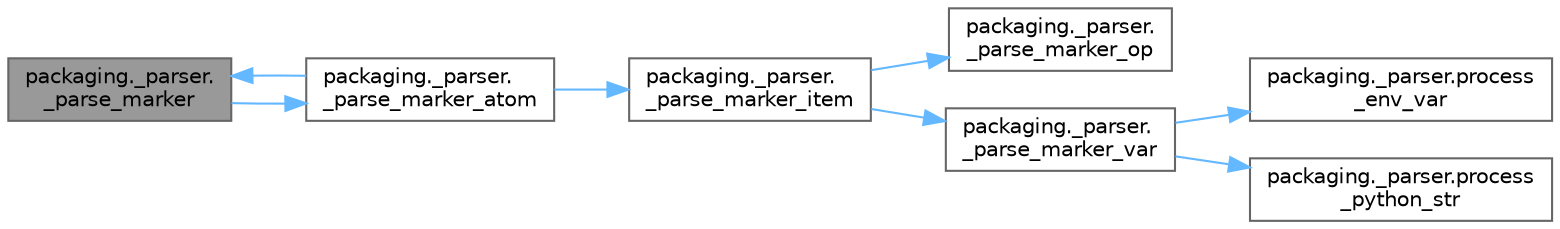digraph "packaging._parser._parse_marker"
{
 // LATEX_PDF_SIZE
  bgcolor="transparent";
  edge [fontname=Helvetica,fontsize=10,labelfontname=Helvetica,labelfontsize=10];
  node [fontname=Helvetica,fontsize=10,shape=box,height=0.2,width=0.4];
  rankdir="LR";
  Node1 [id="Node000001",label="packaging._parser.\l_parse_marker",height=0.2,width=0.4,color="gray40", fillcolor="grey60", style="filled", fontcolor="black",tooltip=" "];
  Node1 -> Node2 [id="edge1_Node000001_Node000002",color="steelblue1",style="solid",tooltip=" "];
  Node2 [id="Node000002",label="packaging._parser.\l_parse_marker_atom",height=0.2,width=0.4,color="grey40", fillcolor="white", style="filled",URL="$namespacepackaging_1_1__parser.html#aadef04ba155f5d7b55f14e8bdf0726b6",tooltip=" "];
  Node2 -> Node1 [id="edge2_Node000002_Node000001",color="steelblue1",style="solid",tooltip=" "];
  Node2 -> Node3 [id="edge3_Node000002_Node000003",color="steelblue1",style="solid",tooltip=" "];
  Node3 [id="Node000003",label="packaging._parser.\l_parse_marker_item",height=0.2,width=0.4,color="grey40", fillcolor="white", style="filled",URL="$namespacepackaging_1_1__parser.html#ab186b4a8a89f15fbd4ce1bd4516f6189",tooltip=" "];
  Node3 -> Node4 [id="edge4_Node000003_Node000004",color="steelblue1",style="solid",tooltip=" "];
  Node4 [id="Node000004",label="packaging._parser.\l_parse_marker_op",height=0.2,width=0.4,color="grey40", fillcolor="white", style="filled",URL="$namespacepackaging_1_1__parser.html#ac236faf57df754f111d6276373653196",tooltip=" "];
  Node3 -> Node5 [id="edge5_Node000003_Node000005",color="steelblue1",style="solid",tooltip=" "];
  Node5 [id="Node000005",label="packaging._parser.\l_parse_marker_var",height=0.2,width=0.4,color="grey40", fillcolor="white", style="filled",URL="$namespacepackaging_1_1__parser.html#a903f5b5c8a32688e0bcc7e19e80f5ee4",tooltip=" "];
  Node5 -> Node6 [id="edge6_Node000005_Node000006",color="steelblue1",style="solid",tooltip=" "];
  Node6 [id="Node000006",label="packaging._parser.process\l_env_var",height=0.2,width=0.4,color="grey40", fillcolor="white", style="filled",URL="$namespacepackaging_1_1__parser.html#af152ab850afac9bd975fedf16e3bf509",tooltip=" "];
  Node5 -> Node7 [id="edge7_Node000005_Node000007",color="steelblue1",style="solid",tooltip=" "];
  Node7 [id="Node000007",label="packaging._parser.process\l_python_str",height=0.2,width=0.4,color="grey40", fillcolor="white", style="filled",URL="$namespacepackaging_1_1__parser.html#a6f215513a9ea6931f80015934d89c7d6",tooltip=" "];
}
